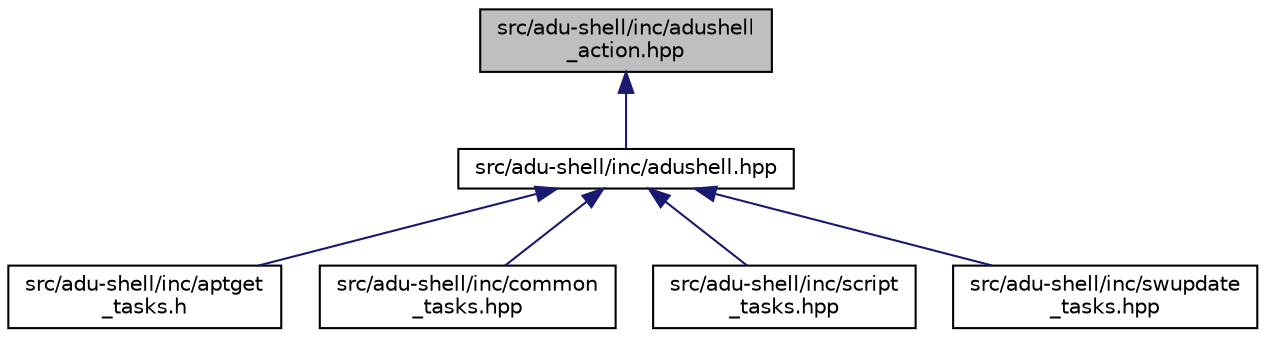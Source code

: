 digraph "src/adu-shell/inc/adushell_action.hpp"
{
 // LATEX_PDF_SIZE
  edge [fontname="Helvetica",fontsize="10",labelfontname="Helvetica",labelfontsize="10"];
  node [fontname="Helvetica",fontsize="10",shape=record];
  Node1 [label="src/adu-shell/inc/adushell\l_action.hpp",height=0.2,width=0.4,color="black", fillcolor="grey75", style="filled", fontcolor="black",tooltip="Private header for ADU Shell Actions enum and helper functions."];
  Node1 -> Node2 [dir="back",color="midnightblue",fontsize="10",style="solid",fontname="Helvetica"];
  Node2 [label="src/adu-shell/inc/adushell.hpp",height=0.2,width=0.4,color="black", fillcolor="white", style="filled",URL="$adushell_8hpp.html",tooltip="Private header for ADU Shell types and helper functions."];
  Node2 -> Node3 [dir="back",color="midnightblue",fontsize="10",style="solid",fontname="Helvetica"];
  Node3 [label="src/adu-shell/inc/aptget\l_tasks.h",height=0.2,width=0.4,color="black", fillcolor="white", style="filled",URL="$aptget__tasks_8h.html",tooltip="Implements functions related to microsoft/apt update type."];
  Node2 -> Node4 [dir="back",color="midnightblue",fontsize="10",style="solid",fontname="Helvetica"];
  Node4 [label="src/adu-shell/inc/common\l_tasks.hpp",height=0.2,width=0.4,color="black", fillcolor="white", style="filled",URL="$common__tasks_8hpp.html",tooltip="Implements a set of common tasks for most update type."];
  Node2 -> Node5 [dir="back",color="midnightblue",fontsize="10",style="solid",fontname="Helvetica"];
  Node5 [label="src/adu-shell/inc/script\l_tasks.hpp",height=0.2,width=0.4,color="black", fillcolor="white", style="filled",URL="$script__tasks_8hpp.html",tooltip="Implements functions related to microsoft/script update type."];
  Node2 -> Node6 [dir="back",color="midnightblue",fontsize="10",style="solid",fontname="Helvetica"];
  Node6 [label="src/adu-shell/inc/swupdate\l_tasks.hpp",height=0.2,width=0.4,color="black", fillcolor="white", style="filled",URL="$swupdate__tasks_8hpp.html",tooltip="Implements functions related to microsoft/swupdate update type."];
}

